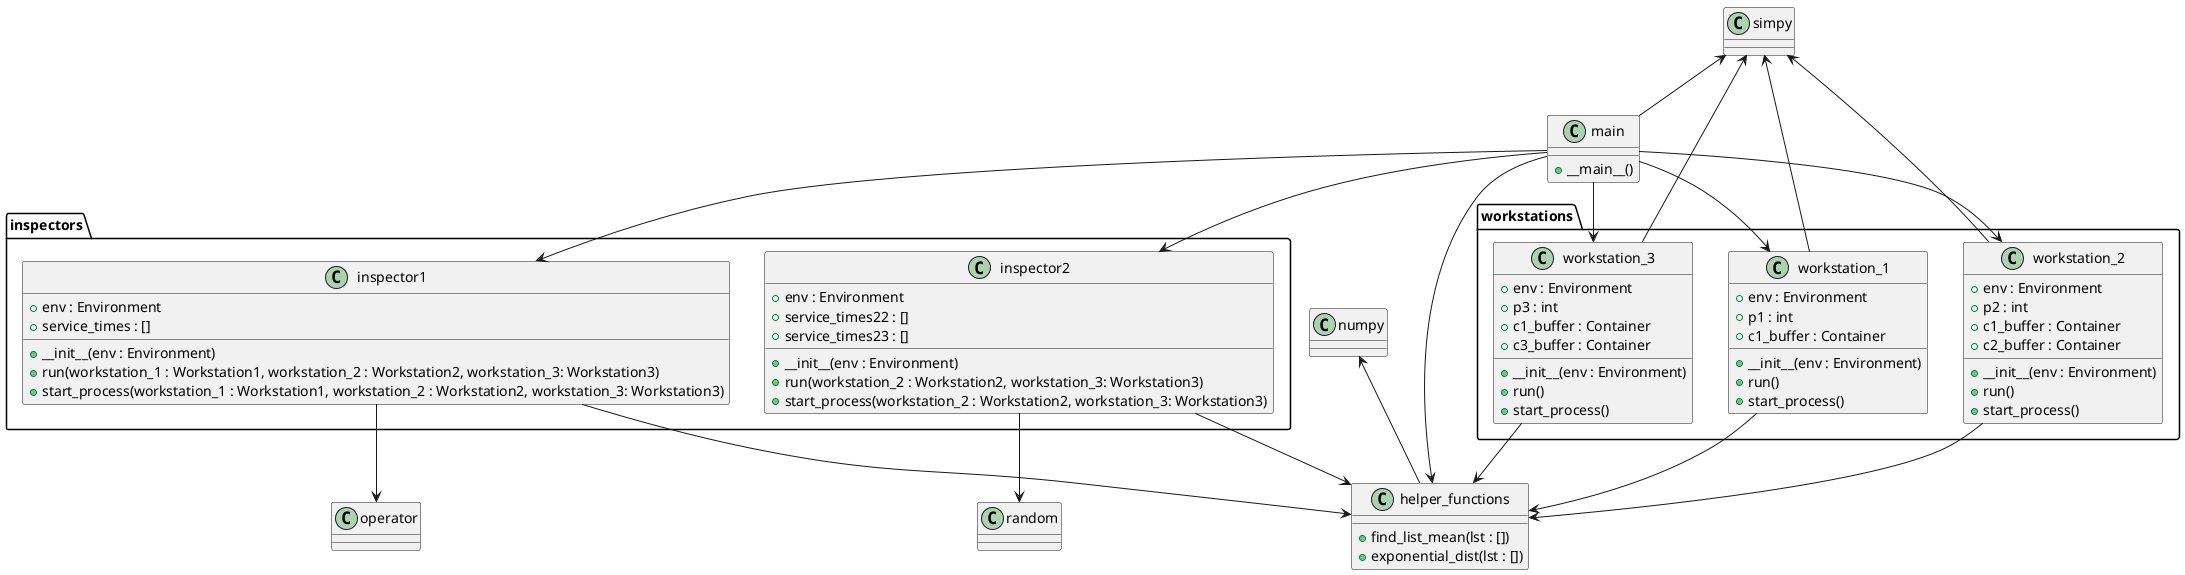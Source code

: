 @startuml Class_Diagram
class main {
    +__main__()
}

class helper_functions{
    +find_list_mean(lst : [])
    +exponential_dist(lst : [])
}

package inspectors{
    class inspector1{
        +env : Environment
        +service_times : []
        +__init__(env : Environment)
        +run(workstation_1 : Workstation1, workstation_2 : Workstation2, workstation_3: Workstation3)
        +start_process(workstation_1 : Workstation1, workstation_2 : Workstation2, workstation_3: Workstation3)
    }
    class inspector2{
        +env : Environment
        +service_times22 : []
        +service_times23 : []
        +__init__(env : Environment)
        +run(workstation_2 : Workstation2, workstation_3: Workstation3)
        +start_process(workstation_2 : Workstation2, workstation_3: Workstation3)
    }
}

package workstations{
    class workstation_1{
        +env : Environment
        +p1 : int
        +c1_buffer : Container
        +__init__(env : Environment)
        +run()
        +start_process()
    }
    class workstation_2{
        +env : Environment
        +p2 : int
        +c1_buffer : Container
        +c2_buffer : Container
        +__init__(env : Environment)
        +run()
        +start_process()
    }
    class workstation_3{
        +env : Environment
        +p3 : int
        +c1_buffer : Container
        +c3_buffer : Container
        +__init__(env : Environment)
        +run()
        +start_process()
    }
}

main -up-> simpy
main -down-> inspector1
main -down-> inspector2
main --> workstation_1
main --> workstation_2
main --> workstation_3
main --> helper_functions

inspector1 --> operator
inspector1 --> helper_functions

inspector2 --> random
inspector2 --> helper_functions

workstation_1 --> simpy
workstation_1 --> helper_functions

workstation_2 --> simpy
workstation_2 --> helper_functions

workstation_3 --> simpy
workstation_3 --> helper_functions

helper_functions -up-> numpy
@enduml